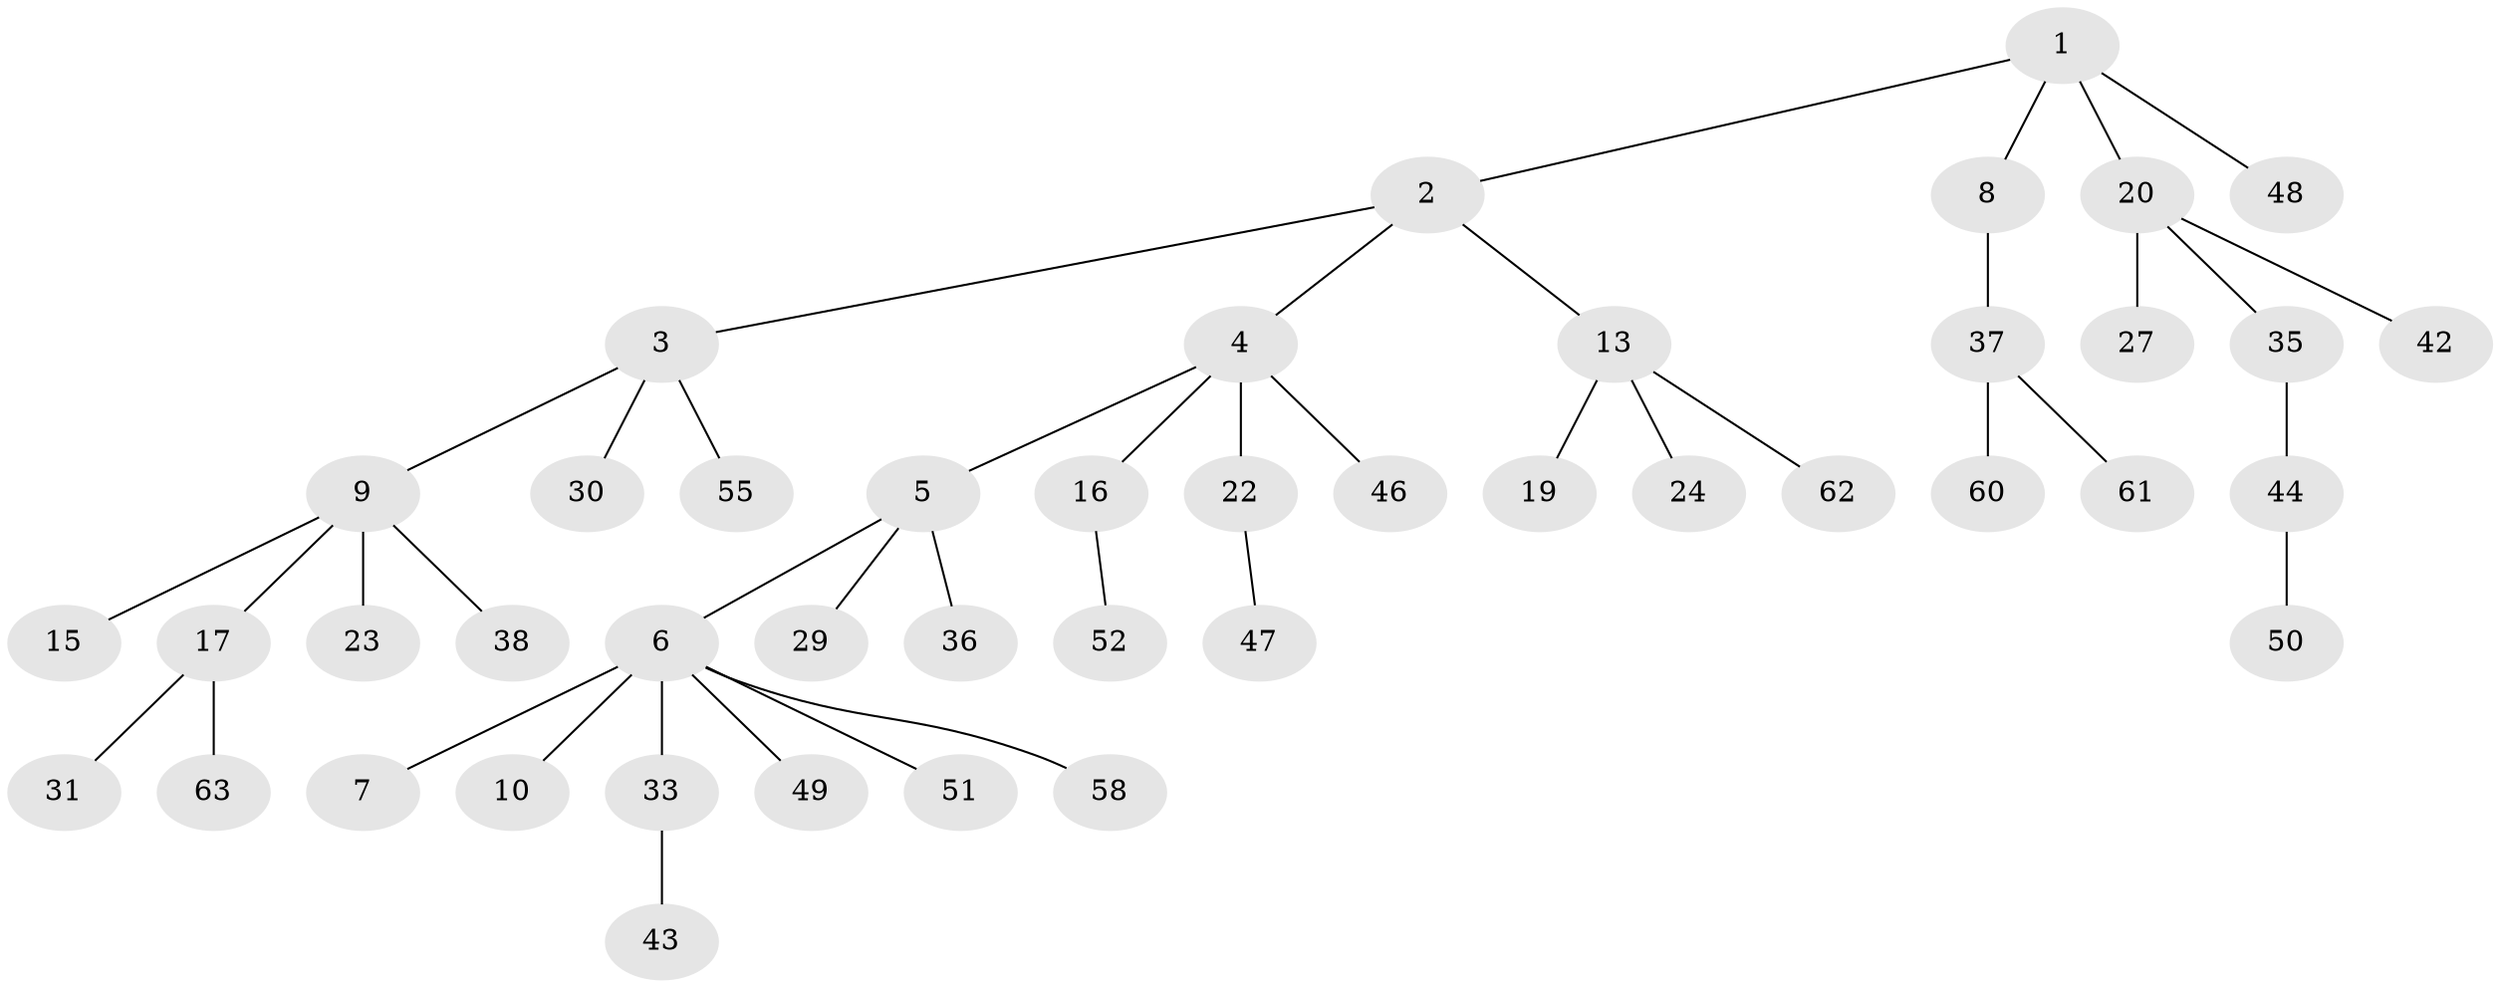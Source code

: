 // Generated by graph-tools (version 1.1) at 2025/24/03/03/25 07:24:05]
// undirected, 44 vertices, 43 edges
graph export_dot {
graph [start="1"]
  node [color=gray90,style=filled];
  1;
  2 [super="+34"];
  3;
  4 [super="+59"];
  5 [super="+18"];
  6 [super="+25"];
  7 [super="+54"];
  8 [super="+26"];
  9 [super="+12"];
  10 [super="+11"];
  13 [super="+14"];
  15 [super="+56"];
  16 [super="+21"];
  17 [super="+53"];
  19 [super="+39"];
  20 [super="+41"];
  22 [super="+57"];
  23 [super="+28"];
  24;
  27;
  29 [super="+32"];
  30 [super="+45"];
  31;
  33 [super="+40"];
  35;
  36;
  37;
  38;
  42;
  43;
  44;
  46;
  47;
  48;
  49;
  50;
  51;
  52;
  55;
  58;
  60;
  61;
  62;
  63;
  1 -- 2;
  1 -- 8;
  1 -- 20;
  1 -- 48;
  2 -- 3;
  2 -- 4;
  2 -- 13;
  3 -- 9;
  3 -- 30;
  3 -- 55;
  4 -- 5;
  4 -- 16;
  4 -- 22;
  4 -- 46;
  5 -- 6;
  5 -- 29;
  5 -- 36;
  6 -- 7;
  6 -- 10;
  6 -- 33;
  6 -- 49;
  6 -- 51;
  6 -- 58;
  8 -- 37;
  9 -- 17;
  9 -- 38;
  9 -- 23;
  9 -- 15;
  13 -- 24;
  13 -- 19;
  13 -- 62;
  16 -- 52;
  17 -- 31;
  17 -- 63;
  20 -- 27;
  20 -- 35;
  20 -- 42;
  22 -- 47;
  33 -- 43;
  35 -- 44;
  37 -- 60;
  37 -- 61;
  44 -- 50;
}
